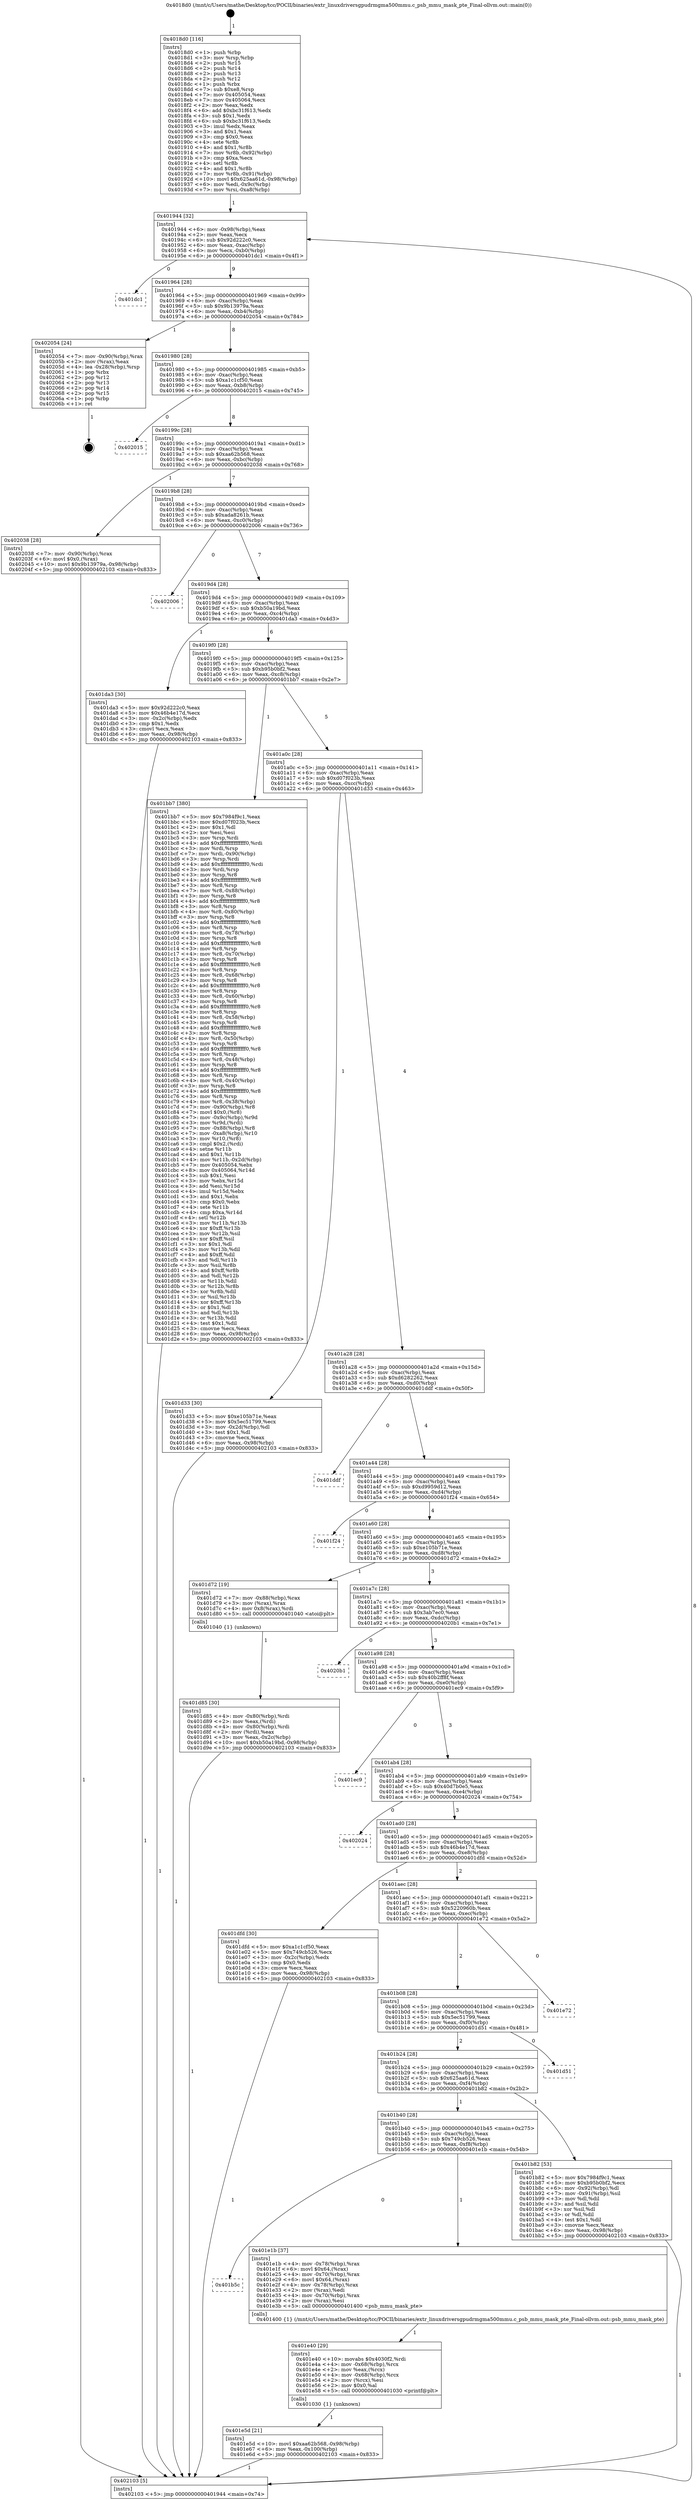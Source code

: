 digraph "0x4018d0" {
  label = "0x4018d0 (/mnt/c/Users/mathe/Desktop/tcc/POCII/binaries/extr_linuxdriversgpudrmgma500mmu.c_psb_mmu_mask_pte_Final-ollvm.out::main(0))"
  labelloc = "t"
  node[shape=record]

  Entry [label="",width=0.3,height=0.3,shape=circle,fillcolor=black,style=filled]
  "0x401944" [label="{
     0x401944 [32]\l
     | [instrs]\l
     &nbsp;&nbsp;0x401944 \<+6\>: mov -0x98(%rbp),%eax\l
     &nbsp;&nbsp;0x40194a \<+2\>: mov %eax,%ecx\l
     &nbsp;&nbsp;0x40194c \<+6\>: sub $0x92d222c0,%ecx\l
     &nbsp;&nbsp;0x401952 \<+6\>: mov %eax,-0xac(%rbp)\l
     &nbsp;&nbsp;0x401958 \<+6\>: mov %ecx,-0xb0(%rbp)\l
     &nbsp;&nbsp;0x40195e \<+6\>: je 0000000000401dc1 \<main+0x4f1\>\l
  }"]
  "0x401dc1" [label="{
     0x401dc1\l
  }", style=dashed]
  "0x401964" [label="{
     0x401964 [28]\l
     | [instrs]\l
     &nbsp;&nbsp;0x401964 \<+5\>: jmp 0000000000401969 \<main+0x99\>\l
     &nbsp;&nbsp;0x401969 \<+6\>: mov -0xac(%rbp),%eax\l
     &nbsp;&nbsp;0x40196f \<+5\>: sub $0x9b13979a,%eax\l
     &nbsp;&nbsp;0x401974 \<+6\>: mov %eax,-0xb4(%rbp)\l
     &nbsp;&nbsp;0x40197a \<+6\>: je 0000000000402054 \<main+0x784\>\l
  }"]
  Exit [label="",width=0.3,height=0.3,shape=circle,fillcolor=black,style=filled,peripheries=2]
  "0x402054" [label="{
     0x402054 [24]\l
     | [instrs]\l
     &nbsp;&nbsp;0x402054 \<+7\>: mov -0x90(%rbp),%rax\l
     &nbsp;&nbsp;0x40205b \<+2\>: mov (%rax),%eax\l
     &nbsp;&nbsp;0x40205d \<+4\>: lea -0x28(%rbp),%rsp\l
     &nbsp;&nbsp;0x402061 \<+1\>: pop %rbx\l
     &nbsp;&nbsp;0x402062 \<+2\>: pop %r12\l
     &nbsp;&nbsp;0x402064 \<+2\>: pop %r13\l
     &nbsp;&nbsp;0x402066 \<+2\>: pop %r14\l
     &nbsp;&nbsp;0x402068 \<+2\>: pop %r15\l
     &nbsp;&nbsp;0x40206a \<+1\>: pop %rbp\l
     &nbsp;&nbsp;0x40206b \<+1\>: ret\l
  }"]
  "0x401980" [label="{
     0x401980 [28]\l
     | [instrs]\l
     &nbsp;&nbsp;0x401980 \<+5\>: jmp 0000000000401985 \<main+0xb5\>\l
     &nbsp;&nbsp;0x401985 \<+6\>: mov -0xac(%rbp),%eax\l
     &nbsp;&nbsp;0x40198b \<+5\>: sub $0xa1c1cf50,%eax\l
     &nbsp;&nbsp;0x401990 \<+6\>: mov %eax,-0xb8(%rbp)\l
     &nbsp;&nbsp;0x401996 \<+6\>: je 0000000000402015 \<main+0x745\>\l
  }"]
  "0x401e5d" [label="{
     0x401e5d [21]\l
     | [instrs]\l
     &nbsp;&nbsp;0x401e5d \<+10\>: movl $0xaa62b568,-0x98(%rbp)\l
     &nbsp;&nbsp;0x401e67 \<+6\>: mov %eax,-0x100(%rbp)\l
     &nbsp;&nbsp;0x401e6d \<+5\>: jmp 0000000000402103 \<main+0x833\>\l
  }"]
  "0x402015" [label="{
     0x402015\l
  }", style=dashed]
  "0x40199c" [label="{
     0x40199c [28]\l
     | [instrs]\l
     &nbsp;&nbsp;0x40199c \<+5\>: jmp 00000000004019a1 \<main+0xd1\>\l
     &nbsp;&nbsp;0x4019a1 \<+6\>: mov -0xac(%rbp),%eax\l
     &nbsp;&nbsp;0x4019a7 \<+5\>: sub $0xaa62b568,%eax\l
     &nbsp;&nbsp;0x4019ac \<+6\>: mov %eax,-0xbc(%rbp)\l
     &nbsp;&nbsp;0x4019b2 \<+6\>: je 0000000000402038 \<main+0x768\>\l
  }"]
  "0x401e40" [label="{
     0x401e40 [29]\l
     | [instrs]\l
     &nbsp;&nbsp;0x401e40 \<+10\>: movabs $0x4030f2,%rdi\l
     &nbsp;&nbsp;0x401e4a \<+4\>: mov -0x68(%rbp),%rcx\l
     &nbsp;&nbsp;0x401e4e \<+2\>: mov %eax,(%rcx)\l
     &nbsp;&nbsp;0x401e50 \<+4\>: mov -0x68(%rbp),%rcx\l
     &nbsp;&nbsp;0x401e54 \<+2\>: mov (%rcx),%esi\l
     &nbsp;&nbsp;0x401e56 \<+2\>: mov $0x0,%al\l
     &nbsp;&nbsp;0x401e58 \<+5\>: call 0000000000401030 \<printf@plt\>\l
     | [calls]\l
     &nbsp;&nbsp;0x401030 \{1\} (unknown)\l
  }"]
  "0x402038" [label="{
     0x402038 [28]\l
     | [instrs]\l
     &nbsp;&nbsp;0x402038 \<+7\>: mov -0x90(%rbp),%rax\l
     &nbsp;&nbsp;0x40203f \<+6\>: movl $0x0,(%rax)\l
     &nbsp;&nbsp;0x402045 \<+10\>: movl $0x9b13979a,-0x98(%rbp)\l
     &nbsp;&nbsp;0x40204f \<+5\>: jmp 0000000000402103 \<main+0x833\>\l
  }"]
  "0x4019b8" [label="{
     0x4019b8 [28]\l
     | [instrs]\l
     &nbsp;&nbsp;0x4019b8 \<+5\>: jmp 00000000004019bd \<main+0xed\>\l
     &nbsp;&nbsp;0x4019bd \<+6\>: mov -0xac(%rbp),%eax\l
     &nbsp;&nbsp;0x4019c3 \<+5\>: sub $0xada8261b,%eax\l
     &nbsp;&nbsp;0x4019c8 \<+6\>: mov %eax,-0xc0(%rbp)\l
     &nbsp;&nbsp;0x4019ce \<+6\>: je 0000000000402006 \<main+0x736\>\l
  }"]
  "0x401b5c" [label="{
     0x401b5c\l
  }", style=dashed]
  "0x402006" [label="{
     0x402006\l
  }", style=dashed]
  "0x4019d4" [label="{
     0x4019d4 [28]\l
     | [instrs]\l
     &nbsp;&nbsp;0x4019d4 \<+5\>: jmp 00000000004019d9 \<main+0x109\>\l
     &nbsp;&nbsp;0x4019d9 \<+6\>: mov -0xac(%rbp),%eax\l
     &nbsp;&nbsp;0x4019df \<+5\>: sub $0xb50a19bd,%eax\l
     &nbsp;&nbsp;0x4019e4 \<+6\>: mov %eax,-0xc4(%rbp)\l
     &nbsp;&nbsp;0x4019ea \<+6\>: je 0000000000401da3 \<main+0x4d3\>\l
  }"]
  "0x401e1b" [label="{
     0x401e1b [37]\l
     | [instrs]\l
     &nbsp;&nbsp;0x401e1b \<+4\>: mov -0x78(%rbp),%rax\l
     &nbsp;&nbsp;0x401e1f \<+6\>: movl $0x64,(%rax)\l
     &nbsp;&nbsp;0x401e25 \<+4\>: mov -0x70(%rbp),%rax\l
     &nbsp;&nbsp;0x401e29 \<+6\>: movl $0x64,(%rax)\l
     &nbsp;&nbsp;0x401e2f \<+4\>: mov -0x78(%rbp),%rax\l
     &nbsp;&nbsp;0x401e33 \<+2\>: mov (%rax),%edi\l
     &nbsp;&nbsp;0x401e35 \<+4\>: mov -0x70(%rbp),%rax\l
     &nbsp;&nbsp;0x401e39 \<+2\>: mov (%rax),%esi\l
     &nbsp;&nbsp;0x401e3b \<+5\>: call 0000000000401400 \<psb_mmu_mask_pte\>\l
     | [calls]\l
     &nbsp;&nbsp;0x401400 \{1\} (/mnt/c/Users/mathe/Desktop/tcc/POCII/binaries/extr_linuxdriversgpudrmgma500mmu.c_psb_mmu_mask_pte_Final-ollvm.out::psb_mmu_mask_pte)\l
  }"]
  "0x401da3" [label="{
     0x401da3 [30]\l
     | [instrs]\l
     &nbsp;&nbsp;0x401da3 \<+5\>: mov $0x92d222c0,%eax\l
     &nbsp;&nbsp;0x401da8 \<+5\>: mov $0x46b4e17d,%ecx\l
     &nbsp;&nbsp;0x401dad \<+3\>: mov -0x2c(%rbp),%edx\l
     &nbsp;&nbsp;0x401db0 \<+3\>: cmp $0x1,%edx\l
     &nbsp;&nbsp;0x401db3 \<+3\>: cmovl %ecx,%eax\l
     &nbsp;&nbsp;0x401db6 \<+6\>: mov %eax,-0x98(%rbp)\l
     &nbsp;&nbsp;0x401dbc \<+5\>: jmp 0000000000402103 \<main+0x833\>\l
  }"]
  "0x4019f0" [label="{
     0x4019f0 [28]\l
     | [instrs]\l
     &nbsp;&nbsp;0x4019f0 \<+5\>: jmp 00000000004019f5 \<main+0x125\>\l
     &nbsp;&nbsp;0x4019f5 \<+6\>: mov -0xac(%rbp),%eax\l
     &nbsp;&nbsp;0x4019fb \<+5\>: sub $0xb95b0bf2,%eax\l
     &nbsp;&nbsp;0x401a00 \<+6\>: mov %eax,-0xc8(%rbp)\l
     &nbsp;&nbsp;0x401a06 \<+6\>: je 0000000000401bb7 \<main+0x2e7\>\l
  }"]
  "0x401d85" [label="{
     0x401d85 [30]\l
     | [instrs]\l
     &nbsp;&nbsp;0x401d85 \<+4\>: mov -0x80(%rbp),%rdi\l
     &nbsp;&nbsp;0x401d89 \<+2\>: mov %eax,(%rdi)\l
     &nbsp;&nbsp;0x401d8b \<+4\>: mov -0x80(%rbp),%rdi\l
     &nbsp;&nbsp;0x401d8f \<+2\>: mov (%rdi),%eax\l
     &nbsp;&nbsp;0x401d91 \<+3\>: mov %eax,-0x2c(%rbp)\l
     &nbsp;&nbsp;0x401d94 \<+10\>: movl $0xb50a19bd,-0x98(%rbp)\l
     &nbsp;&nbsp;0x401d9e \<+5\>: jmp 0000000000402103 \<main+0x833\>\l
  }"]
  "0x401bb7" [label="{
     0x401bb7 [380]\l
     | [instrs]\l
     &nbsp;&nbsp;0x401bb7 \<+5\>: mov $0x7984f9c1,%eax\l
     &nbsp;&nbsp;0x401bbc \<+5\>: mov $0xd07f023b,%ecx\l
     &nbsp;&nbsp;0x401bc1 \<+2\>: mov $0x1,%dl\l
     &nbsp;&nbsp;0x401bc3 \<+2\>: xor %esi,%esi\l
     &nbsp;&nbsp;0x401bc5 \<+3\>: mov %rsp,%rdi\l
     &nbsp;&nbsp;0x401bc8 \<+4\>: add $0xfffffffffffffff0,%rdi\l
     &nbsp;&nbsp;0x401bcc \<+3\>: mov %rdi,%rsp\l
     &nbsp;&nbsp;0x401bcf \<+7\>: mov %rdi,-0x90(%rbp)\l
     &nbsp;&nbsp;0x401bd6 \<+3\>: mov %rsp,%rdi\l
     &nbsp;&nbsp;0x401bd9 \<+4\>: add $0xfffffffffffffff0,%rdi\l
     &nbsp;&nbsp;0x401bdd \<+3\>: mov %rdi,%rsp\l
     &nbsp;&nbsp;0x401be0 \<+3\>: mov %rsp,%r8\l
     &nbsp;&nbsp;0x401be3 \<+4\>: add $0xfffffffffffffff0,%r8\l
     &nbsp;&nbsp;0x401be7 \<+3\>: mov %r8,%rsp\l
     &nbsp;&nbsp;0x401bea \<+7\>: mov %r8,-0x88(%rbp)\l
     &nbsp;&nbsp;0x401bf1 \<+3\>: mov %rsp,%r8\l
     &nbsp;&nbsp;0x401bf4 \<+4\>: add $0xfffffffffffffff0,%r8\l
     &nbsp;&nbsp;0x401bf8 \<+3\>: mov %r8,%rsp\l
     &nbsp;&nbsp;0x401bfb \<+4\>: mov %r8,-0x80(%rbp)\l
     &nbsp;&nbsp;0x401bff \<+3\>: mov %rsp,%r8\l
     &nbsp;&nbsp;0x401c02 \<+4\>: add $0xfffffffffffffff0,%r8\l
     &nbsp;&nbsp;0x401c06 \<+3\>: mov %r8,%rsp\l
     &nbsp;&nbsp;0x401c09 \<+4\>: mov %r8,-0x78(%rbp)\l
     &nbsp;&nbsp;0x401c0d \<+3\>: mov %rsp,%r8\l
     &nbsp;&nbsp;0x401c10 \<+4\>: add $0xfffffffffffffff0,%r8\l
     &nbsp;&nbsp;0x401c14 \<+3\>: mov %r8,%rsp\l
     &nbsp;&nbsp;0x401c17 \<+4\>: mov %r8,-0x70(%rbp)\l
     &nbsp;&nbsp;0x401c1b \<+3\>: mov %rsp,%r8\l
     &nbsp;&nbsp;0x401c1e \<+4\>: add $0xfffffffffffffff0,%r8\l
     &nbsp;&nbsp;0x401c22 \<+3\>: mov %r8,%rsp\l
     &nbsp;&nbsp;0x401c25 \<+4\>: mov %r8,-0x68(%rbp)\l
     &nbsp;&nbsp;0x401c29 \<+3\>: mov %rsp,%r8\l
     &nbsp;&nbsp;0x401c2c \<+4\>: add $0xfffffffffffffff0,%r8\l
     &nbsp;&nbsp;0x401c30 \<+3\>: mov %r8,%rsp\l
     &nbsp;&nbsp;0x401c33 \<+4\>: mov %r8,-0x60(%rbp)\l
     &nbsp;&nbsp;0x401c37 \<+3\>: mov %rsp,%r8\l
     &nbsp;&nbsp;0x401c3a \<+4\>: add $0xfffffffffffffff0,%r8\l
     &nbsp;&nbsp;0x401c3e \<+3\>: mov %r8,%rsp\l
     &nbsp;&nbsp;0x401c41 \<+4\>: mov %r8,-0x58(%rbp)\l
     &nbsp;&nbsp;0x401c45 \<+3\>: mov %rsp,%r8\l
     &nbsp;&nbsp;0x401c48 \<+4\>: add $0xfffffffffffffff0,%r8\l
     &nbsp;&nbsp;0x401c4c \<+3\>: mov %r8,%rsp\l
     &nbsp;&nbsp;0x401c4f \<+4\>: mov %r8,-0x50(%rbp)\l
     &nbsp;&nbsp;0x401c53 \<+3\>: mov %rsp,%r8\l
     &nbsp;&nbsp;0x401c56 \<+4\>: add $0xfffffffffffffff0,%r8\l
     &nbsp;&nbsp;0x401c5a \<+3\>: mov %r8,%rsp\l
     &nbsp;&nbsp;0x401c5d \<+4\>: mov %r8,-0x48(%rbp)\l
     &nbsp;&nbsp;0x401c61 \<+3\>: mov %rsp,%r8\l
     &nbsp;&nbsp;0x401c64 \<+4\>: add $0xfffffffffffffff0,%r8\l
     &nbsp;&nbsp;0x401c68 \<+3\>: mov %r8,%rsp\l
     &nbsp;&nbsp;0x401c6b \<+4\>: mov %r8,-0x40(%rbp)\l
     &nbsp;&nbsp;0x401c6f \<+3\>: mov %rsp,%r8\l
     &nbsp;&nbsp;0x401c72 \<+4\>: add $0xfffffffffffffff0,%r8\l
     &nbsp;&nbsp;0x401c76 \<+3\>: mov %r8,%rsp\l
     &nbsp;&nbsp;0x401c79 \<+4\>: mov %r8,-0x38(%rbp)\l
     &nbsp;&nbsp;0x401c7d \<+7\>: mov -0x90(%rbp),%r8\l
     &nbsp;&nbsp;0x401c84 \<+7\>: movl $0x0,(%r8)\l
     &nbsp;&nbsp;0x401c8b \<+7\>: mov -0x9c(%rbp),%r9d\l
     &nbsp;&nbsp;0x401c92 \<+3\>: mov %r9d,(%rdi)\l
     &nbsp;&nbsp;0x401c95 \<+7\>: mov -0x88(%rbp),%r8\l
     &nbsp;&nbsp;0x401c9c \<+7\>: mov -0xa8(%rbp),%r10\l
     &nbsp;&nbsp;0x401ca3 \<+3\>: mov %r10,(%r8)\l
     &nbsp;&nbsp;0x401ca6 \<+3\>: cmpl $0x2,(%rdi)\l
     &nbsp;&nbsp;0x401ca9 \<+4\>: setne %r11b\l
     &nbsp;&nbsp;0x401cad \<+4\>: and $0x1,%r11b\l
     &nbsp;&nbsp;0x401cb1 \<+4\>: mov %r11b,-0x2d(%rbp)\l
     &nbsp;&nbsp;0x401cb5 \<+7\>: mov 0x405054,%ebx\l
     &nbsp;&nbsp;0x401cbc \<+8\>: mov 0x405064,%r14d\l
     &nbsp;&nbsp;0x401cc4 \<+3\>: sub $0x1,%esi\l
     &nbsp;&nbsp;0x401cc7 \<+3\>: mov %ebx,%r15d\l
     &nbsp;&nbsp;0x401cca \<+3\>: add %esi,%r15d\l
     &nbsp;&nbsp;0x401ccd \<+4\>: imul %r15d,%ebx\l
     &nbsp;&nbsp;0x401cd1 \<+3\>: and $0x1,%ebx\l
     &nbsp;&nbsp;0x401cd4 \<+3\>: cmp $0x0,%ebx\l
     &nbsp;&nbsp;0x401cd7 \<+4\>: sete %r11b\l
     &nbsp;&nbsp;0x401cdb \<+4\>: cmp $0xa,%r14d\l
     &nbsp;&nbsp;0x401cdf \<+4\>: setl %r12b\l
     &nbsp;&nbsp;0x401ce3 \<+3\>: mov %r11b,%r13b\l
     &nbsp;&nbsp;0x401ce6 \<+4\>: xor $0xff,%r13b\l
     &nbsp;&nbsp;0x401cea \<+3\>: mov %r12b,%sil\l
     &nbsp;&nbsp;0x401ced \<+4\>: xor $0xff,%sil\l
     &nbsp;&nbsp;0x401cf1 \<+3\>: xor $0x1,%dl\l
     &nbsp;&nbsp;0x401cf4 \<+3\>: mov %r13b,%dil\l
     &nbsp;&nbsp;0x401cf7 \<+4\>: and $0xff,%dil\l
     &nbsp;&nbsp;0x401cfb \<+3\>: and %dl,%r11b\l
     &nbsp;&nbsp;0x401cfe \<+3\>: mov %sil,%r8b\l
     &nbsp;&nbsp;0x401d01 \<+4\>: and $0xff,%r8b\l
     &nbsp;&nbsp;0x401d05 \<+3\>: and %dl,%r12b\l
     &nbsp;&nbsp;0x401d08 \<+3\>: or %r11b,%dil\l
     &nbsp;&nbsp;0x401d0b \<+3\>: or %r12b,%r8b\l
     &nbsp;&nbsp;0x401d0e \<+3\>: xor %r8b,%dil\l
     &nbsp;&nbsp;0x401d11 \<+3\>: or %sil,%r13b\l
     &nbsp;&nbsp;0x401d14 \<+4\>: xor $0xff,%r13b\l
     &nbsp;&nbsp;0x401d18 \<+3\>: or $0x1,%dl\l
     &nbsp;&nbsp;0x401d1b \<+3\>: and %dl,%r13b\l
     &nbsp;&nbsp;0x401d1e \<+3\>: or %r13b,%dil\l
     &nbsp;&nbsp;0x401d21 \<+4\>: test $0x1,%dil\l
     &nbsp;&nbsp;0x401d25 \<+3\>: cmovne %ecx,%eax\l
     &nbsp;&nbsp;0x401d28 \<+6\>: mov %eax,-0x98(%rbp)\l
     &nbsp;&nbsp;0x401d2e \<+5\>: jmp 0000000000402103 \<main+0x833\>\l
  }"]
  "0x401a0c" [label="{
     0x401a0c [28]\l
     | [instrs]\l
     &nbsp;&nbsp;0x401a0c \<+5\>: jmp 0000000000401a11 \<main+0x141\>\l
     &nbsp;&nbsp;0x401a11 \<+6\>: mov -0xac(%rbp),%eax\l
     &nbsp;&nbsp;0x401a17 \<+5\>: sub $0xd07f023b,%eax\l
     &nbsp;&nbsp;0x401a1c \<+6\>: mov %eax,-0xcc(%rbp)\l
     &nbsp;&nbsp;0x401a22 \<+6\>: je 0000000000401d33 \<main+0x463\>\l
  }"]
  "0x4018d0" [label="{
     0x4018d0 [116]\l
     | [instrs]\l
     &nbsp;&nbsp;0x4018d0 \<+1\>: push %rbp\l
     &nbsp;&nbsp;0x4018d1 \<+3\>: mov %rsp,%rbp\l
     &nbsp;&nbsp;0x4018d4 \<+2\>: push %r15\l
     &nbsp;&nbsp;0x4018d6 \<+2\>: push %r14\l
     &nbsp;&nbsp;0x4018d8 \<+2\>: push %r13\l
     &nbsp;&nbsp;0x4018da \<+2\>: push %r12\l
     &nbsp;&nbsp;0x4018dc \<+1\>: push %rbx\l
     &nbsp;&nbsp;0x4018dd \<+7\>: sub $0xe8,%rsp\l
     &nbsp;&nbsp;0x4018e4 \<+7\>: mov 0x405054,%eax\l
     &nbsp;&nbsp;0x4018eb \<+7\>: mov 0x405064,%ecx\l
     &nbsp;&nbsp;0x4018f2 \<+2\>: mov %eax,%edx\l
     &nbsp;&nbsp;0x4018f4 \<+6\>: add $0xbc31f613,%edx\l
     &nbsp;&nbsp;0x4018fa \<+3\>: sub $0x1,%edx\l
     &nbsp;&nbsp;0x4018fd \<+6\>: sub $0xbc31f613,%edx\l
     &nbsp;&nbsp;0x401903 \<+3\>: imul %edx,%eax\l
     &nbsp;&nbsp;0x401906 \<+3\>: and $0x1,%eax\l
     &nbsp;&nbsp;0x401909 \<+3\>: cmp $0x0,%eax\l
     &nbsp;&nbsp;0x40190c \<+4\>: sete %r8b\l
     &nbsp;&nbsp;0x401910 \<+4\>: and $0x1,%r8b\l
     &nbsp;&nbsp;0x401914 \<+7\>: mov %r8b,-0x92(%rbp)\l
     &nbsp;&nbsp;0x40191b \<+3\>: cmp $0xa,%ecx\l
     &nbsp;&nbsp;0x40191e \<+4\>: setl %r8b\l
     &nbsp;&nbsp;0x401922 \<+4\>: and $0x1,%r8b\l
     &nbsp;&nbsp;0x401926 \<+7\>: mov %r8b,-0x91(%rbp)\l
     &nbsp;&nbsp;0x40192d \<+10\>: movl $0x625aa61d,-0x98(%rbp)\l
     &nbsp;&nbsp;0x401937 \<+6\>: mov %edi,-0x9c(%rbp)\l
     &nbsp;&nbsp;0x40193d \<+7\>: mov %rsi,-0xa8(%rbp)\l
  }"]
  "0x401d33" [label="{
     0x401d33 [30]\l
     | [instrs]\l
     &nbsp;&nbsp;0x401d33 \<+5\>: mov $0xe105b71e,%eax\l
     &nbsp;&nbsp;0x401d38 \<+5\>: mov $0x5ec51799,%ecx\l
     &nbsp;&nbsp;0x401d3d \<+3\>: mov -0x2d(%rbp),%dl\l
     &nbsp;&nbsp;0x401d40 \<+3\>: test $0x1,%dl\l
     &nbsp;&nbsp;0x401d43 \<+3\>: cmovne %ecx,%eax\l
     &nbsp;&nbsp;0x401d46 \<+6\>: mov %eax,-0x98(%rbp)\l
     &nbsp;&nbsp;0x401d4c \<+5\>: jmp 0000000000402103 \<main+0x833\>\l
  }"]
  "0x401a28" [label="{
     0x401a28 [28]\l
     | [instrs]\l
     &nbsp;&nbsp;0x401a28 \<+5\>: jmp 0000000000401a2d \<main+0x15d\>\l
     &nbsp;&nbsp;0x401a2d \<+6\>: mov -0xac(%rbp),%eax\l
     &nbsp;&nbsp;0x401a33 \<+5\>: sub $0xd6282262,%eax\l
     &nbsp;&nbsp;0x401a38 \<+6\>: mov %eax,-0xd0(%rbp)\l
     &nbsp;&nbsp;0x401a3e \<+6\>: je 0000000000401ddf \<main+0x50f\>\l
  }"]
  "0x402103" [label="{
     0x402103 [5]\l
     | [instrs]\l
     &nbsp;&nbsp;0x402103 \<+5\>: jmp 0000000000401944 \<main+0x74\>\l
  }"]
  "0x401ddf" [label="{
     0x401ddf\l
  }", style=dashed]
  "0x401a44" [label="{
     0x401a44 [28]\l
     | [instrs]\l
     &nbsp;&nbsp;0x401a44 \<+5\>: jmp 0000000000401a49 \<main+0x179\>\l
     &nbsp;&nbsp;0x401a49 \<+6\>: mov -0xac(%rbp),%eax\l
     &nbsp;&nbsp;0x401a4f \<+5\>: sub $0xd9959d12,%eax\l
     &nbsp;&nbsp;0x401a54 \<+6\>: mov %eax,-0xd4(%rbp)\l
     &nbsp;&nbsp;0x401a5a \<+6\>: je 0000000000401f24 \<main+0x654\>\l
  }"]
  "0x401b40" [label="{
     0x401b40 [28]\l
     | [instrs]\l
     &nbsp;&nbsp;0x401b40 \<+5\>: jmp 0000000000401b45 \<main+0x275\>\l
     &nbsp;&nbsp;0x401b45 \<+6\>: mov -0xac(%rbp),%eax\l
     &nbsp;&nbsp;0x401b4b \<+5\>: sub $0x749cb526,%eax\l
     &nbsp;&nbsp;0x401b50 \<+6\>: mov %eax,-0xf8(%rbp)\l
     &nbsp;&nbsp;0x401b56 \<+6\>: je 0000000000401e1b \<main+0x54b\>\l
  }"]
  "0x401f24" [label="{
     0x401f24\l
  }", style=dashed]
  "0x401a60" [label="{
     0x401a60 [28]\l
     | [instrs]\l
     &nbsp;&nbsp;0x401a60 \<+5\>: jmp 0000000000401a65 \<main+0x195\>\l
     &nbsp;&nbsp;0x401a65 \<+6\>: mov -0xac(%rbp),%eax\l
     &nbsp;&nbsp;0x401a6b \<+5\>: sub $0xe105b71e,%eax\l
     &nbsp;&nbsp;0x401a70 \<+6\>: mov %eax,-0xd8(%rbp)\l
     &nbsp;&nbsp;0x401a76 \<+6\>: je 0000000000401d72 \<main+0x4a2\>\l
  }"]
  "0x401b82" [label="{
     0x401b82 [53]\l
     | [instrs]\l
     &nbsp;&nbsp;0x401b82 \<+5\>: mov $0x7984f9c1,%eax\l
     &nbsp;&nbsp;0x401b87 \<+5\>: mov $0xb95b0bf2,%ecx\l
     &nbsp;&nbsp;0x401b8c \<+6\>: mov -0x92(%rbp),%dl\l
     &nbsp;&nbsp;0x401b92 \<+7\>: mov -0x91(%rbp),%sil\l
     &nbsp;&nbsp;0x401b99 \<+3\>: mov %dl,%dil\l
     &nbsp;&nbsp;0x401b9c \<+3\>: and %sil,%dil\l
     &nbsp;&nbsp;0x401b9f \<+3\>: xor %sil,%dl\l
     &nbsp;&nbsp;0x401ba2 \<+3\>: or %dl,%dil\l
     &nbsp;&nbsp;0x401ba5 \<+4\>: test $0x1,%dil\l
     &nbsp;&nbsp;0x401ba9 \<+3\>: cmovne %ecx,%eax\l
     &nbsp;&nbsp;0x401bac \<+6\>: mov %eax,-0x98(%rbp)\l
     &nbsp;&nbsp;0x401bb2 \<+5\>: jmp 0000000000402103 \<main+0x833\>\l
  }"]
  "0x401d72" [label="{
     0x401d72 [19]\l
     | [instrs]\l
     &nbsp;&nbsp;0x401d72 \<+7\>: mov -0x88(%rbp),%rax\l
     &nbsp;&nbsp;0x401d79 \<+3\>: mov (%rax),%rax\l
     &nbsp;&nbsp;0x401d7c \<+4\>: mov 0x8(%rax),%rdi\l
     &nbsp;&nbsp;0x401d80 \<+5\>: call 0000000000401040 \<atoi@plt\>\l
     | [calls]\l
     &nbsp;&nbsp;0x401040 \{1\} (unknown)\l
  }"]
  "0x401a7c" [label="{
     0x401a7c [28]\l
     | [instrs]\l
     &nbsp;&nbsp;0x401a7c \<+5\>: jmp 0000000000401a81 \<main+0x1b1\>\l
     &nbsp;&nbsp;0x401a81 \<+6\>: mov -0xac(%rbp),%eax\l
     &nbsp;&nbsp;0x401a87 \<+5\>: sub $0x3ab7ec0,%eax\l
     &nbsp;&nbsp;0x401a8c \<+6\>: mov %eax,-0xdc(%rbp)\l
     &nbsp;&nbsp;0x401a92 \<+6\>: je 00000000004020b1 \<main+0x7e1\>\l
  }"]
  "0x401b24" [label="{
     0x401b24 [28]\l
     | [instrs]\l
     &nbsp;&nbsp;0x401b24 \<+5\>: jmp 0000000000401b29 \<main+0x259\>\l
     &nbsp;&nbsp;0x401b29 \<+6\>: mov -0xac(%rbp),%eax\l
     &nbsp;&nbsp;0x401b2f \<+5\>: sub $0x625aa61d,%eax\l
     &nbsp;&nbsp;0x401b34 \<+6\>: mov %eax,-0xf4(%rbp)\l
     &nbsp;&nbsp;0x401b3a \<+6\>: je 0000000000401b82 \<main+0x2b2\>\l
  }"]
  "0x4020b1" [label="{
     0x4020b1\l
  }", style=dashed]
  "0x401a98" [label="{
     0x401a98 [28]\l
     | [instrs]\l
     &nbsp;&nbsp;0x401a98 \<+5\>: jmp 0000000000401a9d \<main+0x1cd\>\l
     &nbsp;&nbsp;0x401a9d \<+6\>: mov -0xac(%rbp),%eax\l
     &nbsp;&nbsp;0x401aa3 \<+5\>: sub $0x40b2ff8f,%eax\l
     &nbsp;&nbsp;0x401aa8 \<+6\>: mov %eax,-0xe0(%rbp)\l
     &nbsp;&nbsp;0x401aae \<+6\>: je 0000000000401ec9 \<main+0x5f9\>\l
  }"]
  "0x401d51" [label="{
     0x401d51\l
  }", style=dashed]
  "0x401ec9" [label="{
     0x401ec9\l
  }", style=dashed]
  "0x401ab4" [label="{
     0x401ab4 [28]\l
     | [instrs]\l
     &nbsp;&nbsp;0x401ab4 \<+5\>: jmp 0000000000401ab9 \<main+0x1e9\>\l
     &nbsp;&nbsp;0x401ab9 \<+6\>: mov -0xac(%rbp),%eax\l
     &nbsp;&nbsp;0x401abf \<+5\>: sub $0x40d7b0e5,%eax\l
     &nbsp;&nbsp;0x401ac4 \<+6\>: mov %eax,-0xe4(%rbp)\l
     &nbsp;&nbsp;0x401aca \<+6\>: je 0000000000402024 \<main+0x754\>\l
  }"]
  "0x401b08" [label="{
     0x401b08 [28]\l
     | [instrs]\l
     &nbsp;&nbsp;0x401b08 \<+5\>: jmp 0000000000401b0d \<main+0x23d\>\l
     &nbsp;&nbsp;0x401b0d \<+6\>: mov -0xac(%rbp),%eax\l
     &nbsp;&nbsp;0x401b13 \<+5\>: sub $0x5ec51799,%eax\l
     &nbsp;&nbsp;0x401b18 \<+6\>: mov %eax,-0xf0(%rbp)\l
     &nbsp;&nbsp;0x401b1e \<+6\>: je 0000000000401d51 \<main+0x481\>\l
  }"]
  "0x402024" [label="{
     0x402024\l
  }", style=dashed]
  "0x401ad0" [label="{
     0x401ad0 [28]\l
     | [instrs]\l
     &nbsp;&nbsp;0x401ad0 \<+5\>: jmp 0000000000401ad5 \<main+0x205\>\l
     &nbsp;&nbsp;0x401ad5 \<+6\>: mov -0xac(%rbp),%eax\l
     &nbsp;&nbsp;0x401adb \<+5\>: sub $0x46b4e17d,%eax\l
     &nbsp;&nbsp;0x401ae0 \<+6\>: mov %eax,-0xe8(%rbp)\l
     &nbsp;&nbsp;0x401ae6 \<+6\>: je 0000000000401dfd \<main+0x52d\>\l
  }"]
  "0x401e72" [label="{
     0x401e72\l
  }", style=dashed]
  "0x401dfd" [label="{
     0x401dfd [30]\l
     | [instrs]\l
     &nbsp;&nbsp;0x401dfd \<+5\>: mov $0xa1c1cf50,%eax\l
     &nbsp;&nbsp;0x401e02 \<+5\>: mov $0x749cb526,%ecx\l
     &nbsp;&nbsp;0x401e07 \<+3\>: mov -0x2c(%rbp),%edx\l
     &nbsp;&nbsp;0x401e0a \<+3\>: cmp $0x0,%edx\l
     &nbsp;&nbsp;0x401e0d \<+3\>: cmove %ecx,%eax\l
     &nbsp;&nbsp;0x401e10 \<+6\>: mov %eax,-0x98(%rbp)\l
     &nbsp;&nbsp;0x401e16 \<+5\>: jmp 0000000000402103 \<main+0x833\>\l
  }"]
  "0x401aec" [label="{
     0x401aec [28]\l
     | [instrs]\l
     &nbsp;&nbsp;0x401aec \<+5\>: jmp 0000000000401af1 \<main+0x221\>\l
     &nbsp;&nbsp;0x401af1 \<+6\>: mov -0xac(%rbp),%eax\l
     &nbsp;&nbsp;0x401af7 \<+5\>: sub $0x5220960b,%eax\l
     &nbsp;&nbsp;0x401afc \<+6\>: mov %eax,-0xec(%rbp)\l
     &nbsp;&nbsp;0x401b02 \<+6\>: je 0000000000401e72 \<main+0x5a2\>\l
  }"]
  Entry -> "0x4018d0" [label=" 1"]
  "0x401944" -> "0x401dc1" [label=" 0"]
  "0x401944" -> "0x401964" [label=" 9"]
  "0x402054" -> Exit [label=" 1"]
  "0x401964" -> "0x402054" [label=" 1"]
  "0x401964" -> "0x401980" [label=" 8"]
  "0x402038" -> "0x402103" [label=" 1"]
  "0x401980" -> "0x402015" [label=" 0"]
  "0x401980" -> "0x40199c" [label=" 8"]
  "0x401e5d" -> "0x402103" [label=" 1"]
  "0x40199c" -> "0x402038" [label=" 1"]
  "0x40199c" -> "0x4019b8" [label=" 7"]
  "0x401e40" -> "0x401e5d" [label=" 1"]
  "0x4019b8" -> "0x402006" [label=" 0"]
  "0x4019b8" -> "0x4019d4" [label=" 7"]
  "0x401e1b" -> "0x401e40" [label=" 1"]
  "0x4019d4" -> "0x401da3" [label=" 1"]
  "0x4019d4" -> "0x4019f0" [label=" 6"]
  "0x401b40" -> "0x401b5c" [label=" 0"]
  "0x4019f0" -> "0x401bb7" [label=" 1"]
  "0x4019f0" -> "0x401a0c" [label=" 5"]
  "0x401b40" -> "0x401e1b" [label=" 1"]
  "0x401a0c" -> "0x401d33" [label=" 1"]
  "0x401a0c" -> "0x401a28" [label=" 4"]
  "0x401da3" -> "0x402103" [label=" 1"]
  "0x401a28" -> "0x401ddf" [label=" 0"]
  "0x401a28" -> "0x401a44" [label=" 4"]
  "0x401d85" -> "0x402103" [label=" 1"]
  "0x401a44" -> "0x401f24" [label=" 0"]
  "0x401a44" -> "0x401a60" [label=" 4"]
  "0x401d72" -> "0x401d85" [label=" 1"]
  "0x401a60" -> "0x401d72" [label=" 1"]
  "0x401a60" -> "0x401a7c" [label=" 3"]
  "0x401d33" -> "0x402103" [label=" 1"]
  "0x401a7c" -> "0x4020b1" [label=" 0"]
  "0x401a7c" -> "0x401a98" [label=" 3"]
  "0x401dfd" -> "0x402103" [label=" 1"]
  "0x401a98" -> "0x401ec9" [label=" 0"]
  "0x401a98" -> "0x401ab4" [label=" 3"]
  "0x402103" -> "0x401944" [label=" 8"]
  "0x401ab4" -> "0x402024" [label=" 0"]
  "0x401ab4" -> "0x401ad0" [label=" 3"]
  "0x401b82" -> "0x402103" [label=" 1"]
  "0x401ad0" -> "0x401dfd" [label=" 1"]
  "0x401ad0" -> "0x401aec" [label=" 2"]
  "0x401b24" -> "0x401b40" [label=" 1"]
  "0x401aec" -> "0x401e72" [label=" 0"]
  "0x401aec" -> "0x401b08" [label=" 2"]
  "0x4018d0" -> "0x401944" [label=" 1"]
  "0x401b08" -> "0x401d51" [label=" 0"]
  "0x401b08" -> "0x401b24" [label=" 2"]
  "0x401bb7" -> "0x402103" [label=" 1"]
  "0x401b24" -> "0x401b82" [label=" 1"]
}

